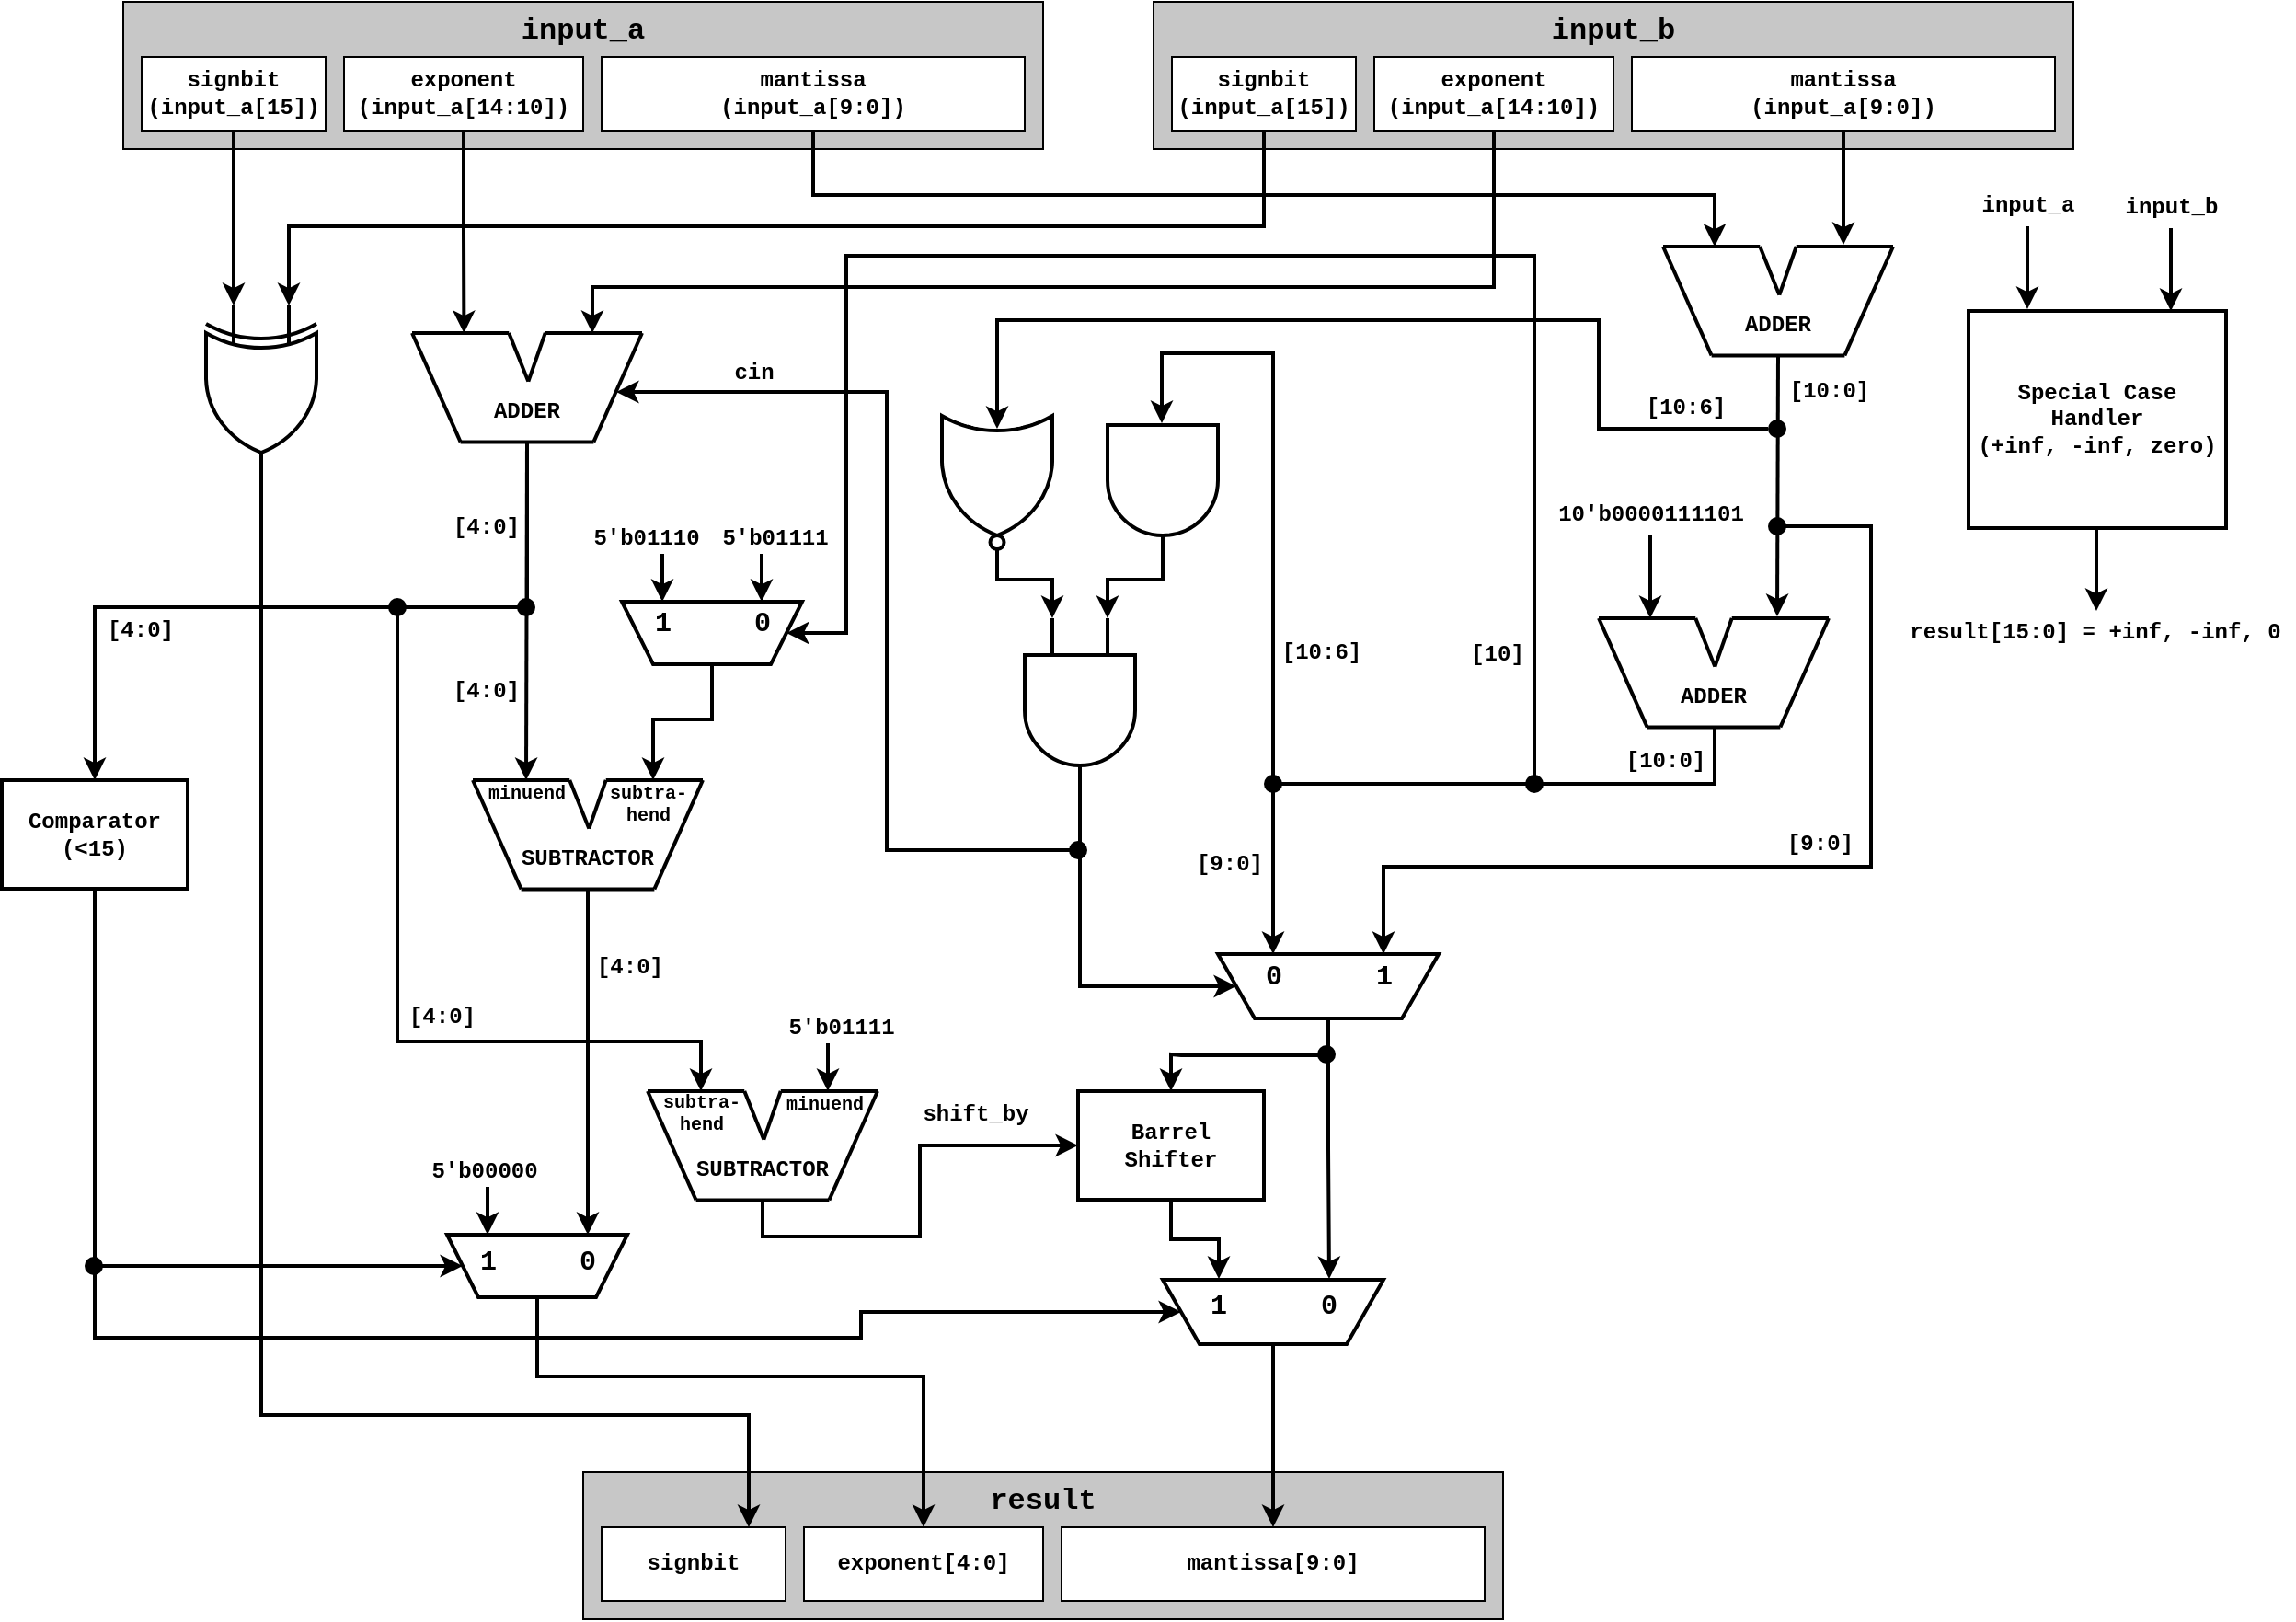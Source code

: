 <mxfile version="24.7.5">
  <diagram name="Page-1" id="scn9kc6thOQvY-LmpDcd">
    <mxGraphModel dx="2390" dy="1405" grid="1" gridSize="1" guides="1" tooltips="1" connect="1" arrows="1" fold="1" page="1" pageScale="1" pageWidth="1654" pageHeight="1169" math="0" shadow="0">
      <root>
        <mxCell id="0" />
        <mxCell id="1" parent="0" />
        <mxCell id="n_LDGO919S2G2yH6bDgS-88" value="" style="rounded=0;whiteSpace=wrap;html=1;fillColor=#C7C7C7;fontFamily=Courier New;fontStyle=1" parent="1" vertex="1">
          <mxGeometry x="284" y="140" width="500" height="80" as="geometry" />
        </mxCell>
        <mxCell id="n_LDGO919S2G2yH6bDgS-89" value="signbit&lt;div&gt;(input_a[15])&lt;/div&gt;" style="rounded=0;whiteSpace=wrap;html=1;fontFamily=Courier New;fontStyle=1" parent="1" vertex="1">
          <mxGeometry x="294" y="170" width="100" height="40" as="geometry" />
        </mxCell>
        <mxCell id="n_LDGO919S2G2yH6bDgS-145" style="edgeStyle=orthogonalEdgeStyle;rounded=0;orthogonalLoop=1;jettySize=auto;html=1;exitX=0.5;exitY=1;exitDx=0;exitDy=0;strokeWidth=2;" parent="1" source="n_LDGO919S2G2yH6bDgS-90" edge="1">
          <mxGeometry relative="1" as="geometry">
            <mxPoint x="469.211" y="320" as="targetPoint" />
          </mxGeometry>
        </mxCell>
        <mxCell id="n_LDGO919S2G2yH6bDgS-90" value="&lt;div&gt;exponent&lt;/div&gt;&lt;div&gt;(input_a[14:10])&lt;/div&gt;" style="rounded=0;whiteSpace=wrap;html=1;fontFamily=Courier New;fontStyle=1" parent="1" vertex="1">
          <mxGeometry x="404" y="170" width="130" height="40" as="geometry" />
        </mxCell>
        <mxCell id="n_LDGO919S2G2yH6bDgS-118" style="edgeStyle=orthogonalEdgeStyle;rounded=0;orthogonalLoop=1;jettySize=auto;html=1;exitX=0.5;exitY=1;exitDx=0;exitDy=0;strokeWidth=2;" parent="1" source="n_LDGO919S2G2yH6bDgS-91" edge="1">
          <mxGeometry relative="1" as="geometry">
            <mxPoint x="1149" y="273" as="targetPoint" />
            <Array as="points">
              <mxPoint x="659" y="245" />
              <mxPoint x="1149" y="245" />
            </Array>
          </mxGeometry>
        </mxCell>
        <mxCell id="n_LDGO919S2G2yH6bDgS-91" value="&lt;div&gt;mantissa&lt;/div&gt;&lt;div&gt;(input_a[9:0])&lt;/div&gt;" style="rounded=0;whiteSpace=wrap;html=1;fontFamily=Courier New;fontStyle=1" parent="1" vertex="1">
          <mxGeometry x="544" y="170" width="230" height="40" as="geometry" />
        </mxCell>
        <mxCell id="n_LDGO919S2G2yH6bDgS-92" value="" style="rounded=0;whiteSpace=wrap;html=1;fillColor=#C7C7C7;fontFamily=Courier New;fontStyle=1" parent="1" vertex="1">
          <mxGeometry x="844" y="140" width="500" height="80" as="geometry" />
        </mxCell>
        <mxCell id="n_LDGO919S2G2yH6bDgS-93" value="signbit&lt;div&gt;(input_a[15])&lt;/div&gt;" style="rounded=0;whiteSpace=wrap;html=1;fontFamily=Courier New;fontStyle=1" parent="1" vertex="1">
          <mxGeometry x="854" y="170" width="100" height="40" as="geometry" />
        </mxCell>
        <mxCell id="n_LDGO919S2G2yH6bDgS-146" style="edgeStyle=orthogonalEdgeStyle;rounded=0;orthogonalLoop=1;jettySize=auto;html=1;exitX=0.5;exitY=1;exitDx=0;exitDy=0;strokeWidth=2;" parent="1" source="n_LDGO919S2G2yH6bDgS-94" edge="1">
          <mxGeometry relative="1" as="geometry">
            <mxPoint x="539" y="320" as="targetPoint" />
            <Array as="points">
              <mxPoint x="1029" y="295" />
              <mxPoint x="539" y="295" />
            </Array>
          </mxGeometry>
        </mxCell>
        <mxCell id="n_LDGO919S2G2yH6bDgS-94" value="&lt;div&gt;exponent&lt;/div&gt;&lt;div&gt;(input_a[14:10])&lt;/div&gt;" style="rounded=0;whiteSpace=wrap;html=1;fontFamily=Courier New;fontStyle=1" parent="1" vertex="1">
          <mxGeometry x="964" y="170" width="130" height="40" as="geometry" />
        </mxCell>
        <mxCell id="n_LDGO919S2G2yH6bDgS-117" style="edgeStyle=orthogonalEdgeStyle;rounded=0;orthogonalLoop=1;jettySize=auto;html=1;exitX=0.5;exitY=1;exitDx=0;exitDy=0;strokeWidth=2;" parent="1" source="n_LDGO919S2G2yH6bDgS-95" edge="1">
          <mxGeometry relative="1" as="geometry">
            <mxPoint x="1219" y="272" as="targetPoint" />
            <Array as="points">
              <mxPoint x="1219" y="241" />
              <mxPoint x="1219" y="241" />
            </Array>
          </mxGeometry>
        </mxCell>
        <mxCell id="n_LDGO919S2G2yH6bDgS-95" value="&lt;div&gt;mantissa&lt;/div&gt;&lt;div&gt;(input_a[9:0])&lt;/div&gt;" style="rounded=0;whiteSpace=wrap;html=1;fontFamily=Courier New;fontStyle=1" parent="1" vertex="1">
          <mxGeometry x="1104" y="170" width="230" height="40" as="geometry" />
        </mxCell>
        <mxCell id="n_LDGO919S2G2yH6bDgS-96" value="&lt;font style=&quot;font-size: 16px;&quot;&gt;&lt;b style=&quot;font-size: 16px;&quot;&gt;input_a&lt;/b&gt;&lt;/font&gt;" style="text;whiteSpace=wrap;html=1;align=center;fontFamily=Courier New;fontSize=16;" parent="1" vertex="1">
          <mxGeometry x="469" y="140" width="130" height="30" as="geometry" />
        </mxCell>
        <mxCell id="n_LDGO919S2G2yH6bDgS-97" value="&lt;font style=&quot;font-size: 16px;&quot;&gt;&lt;b style=&quot;font-size: 16px;&quot;&gt;input_b&lt;/b&gt;&lt;/font&gt;" style="text;whiteSpace=wrap;html=1;align=center;fontFamily=Courier New;fontSize=16;" parent="1" vertex="1">
          <mxGeometry x="1029" y="140" width="130" height="30" as="geometry" />
        </mxCell>
        <mxCell id="n_LDGO919S2G2yH6bDgS-99" style="edgeStyle=orthogonalEdgeStyle;rounded=0;orthogonalLoop=1;jettySize=auto;html=1;exitX=0.5;exitY=1;exitDx=0;exitDy=0;entryX=0;entryY=0.75;entryDx=0;entryDy=0;entryPerimeter=0;strokeWidth=2;" parent="1" source="n_LDGO919S2G2yH6bDgS-89" target="n_LDGO919S2G2yH6bDgS-193" edge="1">
          <mxGeometry relative="1" as="geometry">
            <mxPoint x="344" y="305" as="targetPoint" />
          </mxGeometry>
        </mxCell>
        <mxCell id="n_LDGO919S2G2yH6bDgS-100" style="edgeStyle=orthogonalEdgeStyle;rounded=0;orthogonalLoop=1;jettySize=auto;html=1;exitX=0.5;exitY=1;exitDx=0;exitDy=0;entryX=0;entryY=0.25;entryDx=0;entryDy=0;entryPerimeter=0;strokeWidth=2;" parent="1" source="n_LDGO919S2G2yH6bDgS-93" target="n_LDGO919S2G2yH6bDgS-193" edge="1">
          <mxGeometry relative="1" as="geometry">
            <mxPoint x="374" y="305" as="targetPoint" />
            <Array as="points">
              <mxPoint x="904" y="262" />
              <mxPoint x="374" y="262" />
            </Array>
          </mxGeometry>
        </mxCell>
        <mxCell id="n_LDGO919S2G2yH6bDgS-108" value="" style="group" parent="1" vertex="1" connectable="0">
          <mxGeometry x="1086" y="475" width="125" height="59.21" as="geometry" />
        </mxCell>
        <mxCell id="n_LDGO919S2G2yH6bDgS-101" value="" style="endArrow=none;html=1;rounded=0;strokeWidth=2;" parent="n_LDGO919S2G2yH6bDgS-108" edge="1">
          <mxGeometry width="50" height="50" relative="1" as="geometry">
            <mxPoint x="26.316" y="59.21" as="sourcePoint" />
            <mxPoint x="98.684" y="59.21" as="targetPoint" />
          </mxGeometry>
        </mxCell>
        <mxCell id="n_LDGO919S2G2yH6bDgS-102" value="" style="endArrow=none;html=1;rounded=0;strokeWidth=2;" parent="n_LDGO919S2G2yH6bDgS-108" edge="1">
          <mxGeometry width="50" height="50" relative="1" as="geometry">
            <mxPoint as="sourcePoint" />
            <mxPoint x="26.316" y="59.21" as="targetPoint" />
          </mxGeometry>
        </mxCell>
        <mxCell id="n_LDGO919S2G2yH6bDgS-103" value="" style="endArrow=none;html=1;rounded=0;strokeWidth=2;" parent="n_LDGO919S2G2yH6bDgS-108" edge="1">
          <mxGeometry width="50" height="50" relative="1" as="geometry">
            <mxPoint x="125.0" as="sourcePoint" />
            <mxPoint x="98.684" y="59.21" as="targetPoint" />
          </mxGeometry>
        </mxCell>
        <mxCell id="n_LDGO919S2G2yH6bDgS-104" value="" style="endArrow=none;html=1;rounded=0;strokeWidth=2;" parent="n_LDGO919S2G2yH6bDgS-108" edge="1">
          <mxGeometry width="50" height="50" relative="1" as="geometry">
            <mxPoint x="72.368" as="sourcePoint" />
            <mxPoint x="63.158" y="26.316" as="targetPoint" />
          </mxGeometry>
        </mxCell>
        <mxCell id="n_LDGO919S2G2yH6bDgS-105" value="" style="endArrow=none;html=1;rounded=0;strokeWidth=2;" parent="n_LDGO919S2G2yH6bDgS-108" edge="1">
          <mxGeometry width="50" height="50" relative="1" as="geometry">
            <mxPoint x="52.632" as="sourcePoint" />
            <mxPoint x="63.158" y="26.316" as="targetPoint" />
          </mxGeometry>
        </mxCell>
        <mxCell id="n_LDGO919S2G2yH6bDgS-106" value="" style="endArrow=none;html=1;rounded=0;strokeWidth=2;" parent="n_LDGO919S2G2yH6bDgS-108" edge="1">
          <mxGeometry width="50" height="50" relative="1" as="geometry">
            <mxPoint as="sourcePoint" />
            <mxPoint x="52.632" as="targetPoint" />
          </mxGeometry>
        </mxCell>
        <mxCell id="n_LDGO919S2G2yH6bDgS-107" value="" style="endArrow=none;html=1;rounded=0;strokeWidth=2;" parent="n_LDGO919S2G2yH6bDgS-108" edge="1">
          <mxGeometry width="50" height="50" relative="1" as="geometry">
            <mxPoint x="72.368" as="sourcePoint" />
            <mxPoint x="125.0" as="targetPoint" />
          </mxGeometry>
        </mxCell>
        <mxCell id="n_LDGO919S2G2yH6bDgS-183" value="&lt;b style=&quot;font-size: 12px;&quot;&gt;ADDER&lt;/b&gt;" style="text;whiteSpace=wrap;html=1;align=center;fontFamily=Courier New;fontSize=12;" parent="n_LDGO919S2G2yH6bDgS-108" vertex="1">
          <mxGeometry x="20" y="29.21" width="85" height="30" as="geometry" />
        </mxCell>
        <mxCell id="n_LDGO919S2G2yH6bDgS-119" value="" style="group" parent="1" vertex="1" connectable="0">
          <mxGeometry x="1121" y="273" width="125" height="59.21" as="geometry" />
        </mxCell>
        <mxCell id="n_LDGO919S2G2yH6bDgS-120" value="" style="endArrow=none;html=1;rounded=0;strokeWidth=2;" parent="n_LDGO919S2G2yH6bDgS-119" edge="1">
          <mxGeometry width="50" height="50" relative="1" as="geometry">
            <mxPoint x="26.316" y="59.21" as="sourcePoint" />
            <mxPoint x="98.684" y="59.21" as="targetPoint" />
          </mxGeometry>
        </mxCell>
        <mxCell id="n_LDGO919S2G2yH6bDgS-121" value="" style="endArrow=none;html=1;rounded=0;strokeWidth=2;" parent="n_LDGO919S2G2yH6bDgS-119" edge="1">
          <mxGeometry width="50" height="50" relative="1" as="geometry">
            <mxPoint as="sourcePoint" />
            <mxPoint x="26.316" y="59.21" as="targetPoint" />
          </mxGeometry>
        </mxCell>
        <mxCell id="n_LDGO919S2G2yH6bDgS-122" value="" style="endArrow=none;html=1;rounded=0;strokeWidth=2;" parent="n_LDGO919S2G2yH6bDgS-119" edge="1">
          <mxGeometry width="50" height="50" relative="1" as="geometry">
            <mxPoint x="125.0" as="sourcePoint" />
            <mxPoint x="98.684" y="59.21" as="targetPoint" />
          </mxGeometry>
        </mxCell>
        <mxCell id="n_LDGO919S2G2yH6bDgS-123" value="" style="endArrow=none;html=1;rounded=0;strokeWidth=2;" parent="n_LDGO919S2G2yH6bDgS-119" edge="1">
          <mxGeometry width="50" height="50" relative="1" as="geometry">
            <mxPoint x="72.368" as="sourcePoint" />
            <mxPoint x="63.158" y="26.316" as="targetPoint" />
          </mxGeometry>
        </mxCell>
        <mxCell id="n_LDGO919S2G2yH6bDgS-124" value="" style="endArrow=none;html=1;rounded=0;strokeWidth=2;" parent="n_LDGO919S2G2yH6bDgS-119" edge="1">
          <mxGeometry width="50" height="50" relative="1" as="geometry">
            <mxPoint x="52.632" as="sourcePoint" />
            <mxPoint x="63.158" y="26.316" as="targetPoint" />
          </mxGeometry>
        </mxCell>
        <mxCell id="n_LDGO919S2G2yH6bDgS-125" value="" style="endArrow=none;html=1;rounded=0;strokeWidth=2;" parent="n_LDGO919S2G2yH6bDgS-119" edge="1">
          <mxGeometry width="50" height="50" relative="1" as="geometry">
            <mxPoint as="sourcePoint" />
            <mxPoint x="52.632" as="targetPoint" />
          </mxGeometry>
        </mxCell>
        <mxCell id="n_LDGO919S2G2yH6bDgS-126" value="" style="endArrow=none;html=1;rounded=0;strokeWidth=2;" parent="n_LDGO919S2G2yH6bDgS-119" edge="1">
          <mxGeometry width="50" height="50" relative="1" as="geometry">
            <mxPoint x="72.368" as="sourcePoint" />
            <mxPoint x="125.0" as="targetPoint" />
          </mxGeometry>
        </mxCell>
        <mxCell id="n_LDGO919S2G2yH6bDgS-182" value="&lt;b style=&quot;font-size: 12px;&quot;&gt;ADDER&lt;/b&gt;" style="text;whiteSpace=wrap;html=1;align=center;fontFamily=Courier New;fontSize=12;" parent="n_LDGO919S2G2yH6bDgS-119" vertex="1">
          <mxGeometry x="20" y="29.21" width="85" height="30" as="geometry" />
        </mxCell>
        <mxCell id="n_LDGO919S2G2yH6bDgS-135" value="" style="endArrow=classic;html=1;rounded=0;strokeWidth=2;exitX=0.5;exitY=1;exitDx=0;exitDy=0;" parent="1" source="n_LDGO919S2G2yH6bDgS-182" edge="1">
          <mxGeometry width="50" height="50" relative="1" as="geometry">
            <mxPoint x="1184" y="338" as="sourcePoint" />
            <mxPoint x="1183" y="474" as="targetPoint" />
          </mxGeometry>
        </mxCell>
        <mxCell id="n_LDGO919S2G2yH6bDgS-136" value="" style="endArrow=classic;html=1;rounded=0;strokeWidth=2;" parent="1" edge="1">
          <mxGeometry width="50" height="50" relative="1" as="geometry">
            <mxPoint x="1114" y="430" as="sourcePoint" />
            <mxPoint x="1114" y="475" as="targetPoint" />
          </mxGeometry>
        </mxCell>
        <mxCell id="n_LDGO919S2G2yH6bDgS-137" value="" style="group" parent="1" vertex="1" connectable="0">
          <mxGeometry x="441" y="320" width="125" height="59.21" as="geometry" />
        </mxCell>
        <mxCell id="n_LDGO919S2G2yH6bDgS-138" value="" style="endArrow=none;html=1;rounded=0;strokeWidth=2;" parent="n_LDGO919S2G2yH6bDgS-137" edge="1">
          <mxGeometry width="50" height="50" relative="1" as="geometry">
            <mxPoint x="26.316" y="59.21" as="sourcePoint" />
            <mxPoint x="98.684" y="59.21" as="targetPoint" />
          </mxGeometry>
        </mxCell>
        <mxCell id="n_LDGO919S2G2yH6bDgS-139" value="" style="endArrow=none;html=1;rounded=0;strokeWidth=2;" parent="n_LDGO919S2G2yH6bDgS-137" edge="1">
          <mxGeometry width="50" height="50" relative="1" as="geometry">
            <mxPoint as="sourcePoint" />
            <mxPoint x="26.316" y="59.21" as="targetPoint" />
          </mxGeometry>
        </mxCell>
        <mxCell id="n_LDGO919S2G2yH6bDgS-140" value="" style="endArrow=none;html=1;rounded=0;strokeWidth=2;" parent="n_LDGO919S2G2yH6bDgS-137" edge="1">
          <mxGeometry width="50" height="50" relative="1" as="geometry">
            <mxPoint x="125.0" as="sourcePoint" />
            <mxPoint x="98.684" y="59.21" as="targetPoint" />
          </mxGeometry>
        </mxCell>
        <mxCell id="n_LDGO919S2G2yH6bDgS-141" value="" style="endArrow=none;html=1;rounded=0;strokeWidth=2;" parent="n_LDGO919S2G2yH6bDgS-137" edge="1">
          <mxGeometry width="50" height="50" relative="1" as="geometry">
            <mxPoint x="72.368" as="sourcePoint" />
            <mxPoint x="63.158" y="26.316" as="targetPoint" />
          </mxGeometry>
        </mxCell>
        <mxCell id="n_LDGO919S2G2yH6bDgS-142" value="" style="endArrow=none;html=1;rounded=0;strokeWidth=2;" parent="n_LDGO919S2G2yH6bDgS-137" edge="1">
          <mxGeometry width="50" height="50" relative="1" as="geometry">
            <mxPoint x="52.632" as="sourcePoint" />
            <mxPoint x="63.158" y="26.316" as="targetPoint" />
          </mxGeometry>
        </mxCell>
        <mxCell id="n_LDGO919S2G2yH6bDgS-143" value="" style="endArrow=none;html=1;rounded=0;strokeWidth=2;" parent="n_LDGO919S2G2yH6bDgS-137" edge="1">
          <mxGeometry width="50" height="50" relative="1" as="geometry">
            <mxPoint as="sourcePoint" />
            <mxPoint x="52.632" as="targetPoint" />
          </mxGeometry>
        </mxCell>
        <mxCell id="n_LDGO919S2G2yH6bDgS-144" value="" style="endArrow=none;html=1;rounded=0;strokeWidth=2;" parent="n_LDGO919S2G2yH6bDgS-137" edge="1">
          <mxGeometry width="50" height="50" relative="1" as="geometry">
            <mxPoint x="72.368" as="sourcePoint" />
            <mxPoint x="125.0" as="targetPoint" />
          </mxGeometry>
        </mxCell>
        <mxCell id="Pa_2y0J8poOT7BII-CSh-34" style="edgeStyle=orthogonalEdgeStyle;rounded=0;orthogonalLoop=1;jettySize=auto;html=1;exitX=0.5;exitY=1;exitDx=0;exitDy=0;strokeWidth=2;" edge="1" parent="n_LDGO919S2G2yH6bDgS-137" source="n_LDGO919S2G2yH6bDgS-184">
          <mxGeometry relative="1" as="geometry">
            <mxPoint x="157" y="412" as="targetPoint" />
            <Array as="points">
              <mxPoint x="62" y="149" />
              <mxPoint x="-8" y="149" />
              <mxPoint x="-8" y="385" />
              <mxPoint x="157" y="385" />
            </Array>
          </mxGeometry>
        </mxCell>
        <mxCell id="n_LDGO919S2G2yH6bDgS-184" value="&lt;b style=&quot;font-size: 12px;&quot;&gt;ADDER&lt;/b&gt;" style="text;whiteSpace=wrap;html=1;align=center;fontFamily=Courier New;fontSize=12;" parent="n_LDGO919S2G2yH6bDgS-137" vertex="1">
          <mxGeometry x="20" y="29.21" width="85" height="30" as="geometry" />
        </mxCell>
        <mxCell id="n_LDGO919S2G2yH6bDgS-147" value="" style="group" parent="1" vertex="1" connectable="0">
          <mxGeometry x="474" y="563" width="125" height="59.21" as="geometry" />
        </mxCell>
        <mxCell id="n_LDGO919S2G2yH6bDgS-148" value="" style="endArrow=none;html=1;rounded=0;strokeWidth=2;" parent="n_LDGO919S2G2yH6bDgS-147" edge="1">
          <mxGeometry width="50" height="50" relative="1" as="geometry">
            <mxPoint x="26.316" y="59.21" as="sourcePoint" />
            <mxPoint x="98.684" y="59.21" as="targetPoint" />
          </mxGeometry>
        </mxCell>
        <mxCell id="n_LDGO919S2G2yH6bDgS-149" value="" style="endArrow=none;html=1;rounded=0;strokeWidth=2;" parent="n_LDGO919S2G2yH6bDgS-147" edge="1">
          <mxGeometry width="50" height="50" relative="1" as="geometry">
            <mxPoint as="sourcePoint" />
            <mxPoint x="26.316" y="59.21" as="targetPoint" />
          </mxGeometry>
        </mxCell>
        <mxCell id="n_LDGO919S2G2yH6bDgS-150" value="" style="endArrow=none;html=1;rounded=0;strokeWidth=2;" parent="n_LDGO919S2G2yH6bDgS-147" edge="1">
          <mxGeometry width="50" height="50" relative="1" as="geometry">
            <mxPoint x="125.0" as="sourcePoint" />
            <mxPoint x="98.684" y="59.21" as="targetPoint" />
          </mxGeometry>
        </mxCell>
        <mxCell id="n_LDGO919S2G2yH6bDgS-151" value="" style="endArrow=none;html=1;rounded=0;strokeWidth=2;" parent="n_LDGO919S2G2yH6bDgS-147" edge="1">
          <mxGeometry width="50" height="50" relative="1" as="geometry">
            <mxPoint x="72.368" as="sourcePoint" />
            <mxPoint x="63.158" y="26.316" as="targetPoint" />
          </mxGeometry>
        </mxCell>
        <mxCell id="n_LDGO919S2G2yH6bDgS-152" value="" style="endArrow=none;html=1;rounded=0;strokeWidth=2;" parent="n_LDGO919S2G2yH6bDgS-147" edge="1">
          <mxGeometry width="50" height="50" relative="1" as="geometry">
            <mxPoint x="52.632" as="sourcePoint" />
            <mxPoint x="63.158" y="26.316" as="targetPoint" />
          </mxGeometry>
        </mxCell>
        <mxCell id="n_LDGO919S2G2yH6bDgS-153" value="" style="endArrow=none;html=1;rounded=0;strokeWidth=2;" parent="n_LDGO919S2G2yH6bDgS-147" edge="1">
          <mxGeometry width="50" height="50" relative="1" as="geometry">
            <mxPoint as="sourcePoint" />
            <mxPoint x="52.632" as="targetPoint" />
          </mxGeometry>
        </mxCell>
        <mxCell id="n_LDGO919S2G2yH6bDgS-154" value="" style="endArrow=none;html=1;rounded=0;strokeWidth=2;" parent="n_LDGO919S2G2yH6bDgS-147" edge="1">
          <mxGeometry width="50" height="50" relative="1" as="geometry">
            <mxPoint x="72.368" as="sourcePoint" />
            <mxPoint x="125.0" as="targetPoint" />
          </mxGeometry>
        </mxCell>
        <mxCell id="n_LDGO919S2G2yH6bDgS-185" value="&lt;b style=&quot;font-size: 12px;&quot;&gt;SUBTRACTOR&lt;/b&gt;" style="text;whiteSpace=wrap;html=1;align=center;fontFamily=Courier New;fontSize=12;" parent="n_LDGO919S2G2yH6bDgS-147" vertex="1">
          <mxGeometry x="20" y="29.21" width="85" height="30" as="geometry" />
        </mxCell>
        <mxCell id="Pa_2y0J8poOT7BII-CSh-38" value="&lt;b style=&quot;font-size: 10px;&quot;&gt;minuend&lt;/b&gt;" style="text;whiteSpace=wrap;html=1;align=center;fontFamily=Courier New;fontSize=10;" vertex="1" parent="n_LDGO919S2G2yH6bDgS-147">
          <mxGeometry x="3" y="-5" width="53" height="21" as="geometry" />
        </mxCell>
        <mxCell id="Pa_2y0J8poOT7BII-CSh-39" value="&lt;b style=&quot;font-size: 10px;&quot;&gt;subtra-hend&lt;/b&gt;" style="text;whiteSpace=wrap;html=1;align=center;fontFamily=Courier New;fontSize=10;" vertex="1" parent="n_LDGO919S2G2yH6bDgS-147">
          <mxGeometry x="69" y="-5" width="53" height="21" as="geometry" />
        </mxCell>
        <mxCell id="n_LDGO919S2G2yH6bDgS-156" value="" style="rounded=0;whiteSpace=wrap;html=1;fillColor=#C7C7C7;fontFamily=Courier New;fontStyle=1" parent="1" vertex="1">
          <mxGeometry x="534" y="939" width="500" height="80" as="geometry" />
        </mxCell>
        <mxCell id="n_LDGO919S2G2yH6bDgS-157" value="signbit" style="rounded=0;whiteSpace=wrap;html=1;fontFamily=Courier New;fontStyle=1" parent="1" vertex="1">
          <mxGeometry x="544" y="969" width="100" height="40" as="geometry" />
        </mxCell>
        <mxCell id="n_LDGO919S2G2yH6bDgS-158" value="&lt;div&gt;exponent[4:0]&lt;/div&gt;" style="rounded=0;whiteSpace=wrap;html=1;fontFamily=Courier New;fontStyle=1" parent="1" vertex="1">
          <mxGeometry x="654" y="969" width="130" height="40" as="geometry" />
        </mxCell>
        <mxCell id="n_LDGO919S2G2yH6bDgS-159" value="&lt;div&gt;mantissa[9:0]&lt;/div&gt;" style="rounded=0;whiteSpace=wrap;html=1;fontFamily=Courier New;fontStyle=1" parent="1" vertex="1">
          <mxGeometry x="794" y="969" width="230" height="40" as="geometry" />
        </mxCell>
        <mxCell id="n_LDGO919S2G2yH6bDgS-160" value="&lt;b&gt;result&lt;/b&gt;" style="text;whiteSpace=wrap;html=1;align=center;fontFamily=Courier New;fontSize=16;" parent="1" vertex="1">
          <mxGeometry x="719" y="939" width="130" height="30" as="geometry" />
        </mxCell>
        <mxCell id="n_LDGO919S2G2yH6bDgS-162" style="edgeStyle=orthogonalEdgeStyle;rounded=0;orthogonalLoop=1;jettySize=auto;html=1;exitX=0.5;exitY=0;exitDx=0;exitDy=0;strokeWidth=2;" parent="1" source="n_LDGO919S2G2yH6bDgS-161" target="Pa_2y0J8poOT7BII-CSh-15" edge="1">
          <mxGeometry relative="1" as="geometry" />
        </mxCell>
        <mxCell id="n_LDGO919S2G2yH6bDgS-165" style="edgeStyle=orthogonalEdgeStyle;rounded=0;orthogonalLoop=1;jettySize=auto;html=1;exitX=0.75;exitY=1;exitDx=0;exitDy=0;startArrow=classic;startFill=1;endArrow=none;endFill=0;strokeWidth=2;" parent="1" source="n_LDGO919S2G2yH6bDgS-161" edge="1">
          <mxGeometry relative="1" as="geometry">
            <mxPoint x="1149" y="535" as="targetPoint" />
            <Array as="points">
              <mxPoint x="909" y="565" />
              <mxPoint x="1149" y="565" />
            </Array>
          </mxGeometry>
        </mxCell>
        <mxCell id="n_LDGO919S2G2yH6bDgS-166" style="edgeStyle=orthogonalEdgeStyle;rounded=0;orthogonalLoop=1;jettySize=auto;html=1;exitX=0.25;exitY=1;exitDx=0;exitDy=0;strokeWidth=2;startArrow=classic;startFill=1;endArrow=none;endFill=0;" parent="1" source="n_LDGO919S2G2yH6bDgS-161" edge="1">
          <mxGeometry relative="1" as="geometry">
            <mxPoint x="1184" y="425" as="targetPoint" />
            <Array as="points">
              <mxPoint x="969" y="610" />
              <mxPoint x="1234" y="610" />
              <mxPoint x="1234" y="425" />
            </Array>
          </mxGeometry>
        </mxCell>
        <mxCell id="Pa_2y0J8poOT7BII-CSh-48" style="edgeStyle=orthogonalEdgeStyle;rounded=0;orthogonalLoop=1;jettySize=auto;html=1;exitX=0.5;exitY=0;exitDx=0;exitDy=0;strokeWidth=2;" edge="1" parent="1" source="n_LDGO919S2G2yH6bDgS-161" target="Pa_2y0J8poOT7BII-CSh-45">
          <mxGeometry relative="1" as="geometry" />
        </mxCell>
        <mxCell id="n_LDGO919S2G2yH6bDgS-161" value="" style="shape=trapezoid;perimeter=trapezoidPerimeter;whiteSpace=wrap;html=1;fixedSize=1;direction=south;rotation=90;strokeWidth=2;" parent="1" vertex="1">
          <mxGeometry x="921.5" y="615" width="35" height="120" as="geometry" />
        </mxCell>
        <mxCell id="n_LDGO919S2G2yH6bDgS-167" value="C" style="ellipse;whiteSpace=wrap;html=1;aspect=fixed;fillColor=#000000;strokeColor=none;" parent="1" vertex="1">
          <mxGeometry x="904" y="560" width="10" height="10" as="geometry" />
        </mxCell>
        <mxCell id="n_LDGO919S2G2yH6bDgS-168" value="" style="ellipse;whiteSpace=wrap;html=1;aspect=fixed;fillColor=#000000;strokeColor=none;" parent="1" vertex="1">
          <mxGeometry x="1178" y="420" width="10" height="10" as="geometry" />
        </mxCell>
        <mxCell id="n_LDGO919S2G2yH6bDgS-83" value="" style="verticalLabelPosition=bottom;shadow=0;dashed=0;align=center;html=1;verticalAlign=top;shape=mxgraph.electrical.logic_gates.logic_gate;operation=and;strokeWidth=2;direction=south;" parent="1" vertex="1">
          <mxGeometry x="819" y="350" width="60" height="100" as="geometry" />
        </mxCell>
        <mxCell id="n_LDGO919S2G2yH6bDgS-178" value="" style="endArrow=classic;html=1;rounded=0;strokeWidth=2;exitX=0.5;exitY=1;exitDx=0;exitDy=0;" parent="1" edge="1" source="n_LDGO919S2G2yH6bDgS-184">
          <mxGeometry width="50" height="50" relative="1" as="geometry">
            <mxPoint x="503.29" y="379.21" as="sourcePoint" />
            <mxPoint x="503" y="563" as="targetPoint" />
          </mxGeometry>
        </mxCell>
        <mxCell id="n_LDGO919S2G2yH6bDgS-188" value="" style="edgeStyle=orthogonalEdgeStyle;rounded=0;orthogonalLoop=1;jettySize=auto;html=1;entryX=0;entryY=0.75;entryDx=0;entryDy=0;entryPerimeter=0;strokeWidth=2;" parent="1" source="n_LDGO919S2G2yH6bDgS-180" target="n_LDGO919S2G2yH6bDgS-187" edge="1">
          <mxGeometry relative="1" as="geometry">
            <Array as="points">
              <mxPoint x="759" y="454" />
              <mxPoint x="789" y="454" />
            </Array>
          </mxGeometry>
        </mxCell>
        <mxCell id="n_LDGO919S2G2yH6bDgS-180" value="" style="verticalLabelPosition=bottom;shadow=0;dashed=0;align=center;html=1;verticalAlign=top;shape=mxgraph.electrical.logic_gates.logic_gate;operation=or;negating=1;negSize=0.15;points=[[0,0.25,0,0,0],[0,0.5,0,0,0],[0,0.75,0,0,0],[1,0.5,0,0,0]];strokeWidth=2;rotation=90;" parent="1" vertex="1">
          <mxGeometry x="709" y="370" width="100" height="60" as="geometry" />
        </mxCell>
        <mxCell id="n_LDGO919S2G2yH6bDgS-181" value="&lt;b style=&quot;font-size: 12px;&quot;&gt;10&#39;b0000111101&lt;/b&gt;" style="text;whiteSpace=wrap;html=1;align=center;fontFamily=Courier New;fontSize=12;" parent="1" vertex="1">
          <mxGeometry x="1072" y="405" width="85" height="30" as="geometry" />
        </mxCell>
        <mxCell id="n_LDGO919S2G2yH6bDgS-196" style="edgeStyle=orthogonalEdgeStyle;rounded=0;orthogonalLoop=1;jettySize=auto;html=1;exitX=1;exitY=0.5;exitDx=0;exitDy=0;exitPerimeter=0;strokeWidth=2;" parent="1" source="n_LDGO919S2G2yH6bDgS-187" edge="1">
          <mxGeometry relative="1" as="geometry">
            <mxPoint x="552" y="352" as="targetPoint" />
            <Array as="points">
              <mxPoint x="804" y="601" />
              <mxPoint x="699" y="601" />
              <mxPoint x="699" y="352" />
            </Array>
          </mxGeometry>
        </mxCell>
        <mxCell id="n_LDGO919S2G2yH6bDgS-197" style="edgeStyle=orthogonalEdgeStyle;rounded=0;orthogonalLoop=1;jettySize=auto;html=1;exitX=1;exitY=0.5;exitDx=0;exitDy=0;exitPerimeter=0;entryX=1;entryY=0.5;entryDx=0;entryDy=0;strokeWidth=2;" parent="1" source="n_LDGO919S2G2yH6bDgS-187" target="n_LDGO919S2G2yH6bDgS-161" edge="1">
          <mxGeometry relative="1" as="geometry">
            <Array as="points">
              <mxPoint x="804" y="675" />
            </Array>
          </mxGeometry>
        </mxCell>
        <mxCell id="n_LDGO919S2G2yH6bDgS-187" value="" style="verticalLabelPosition=bottom;shadow=0;dashed=0;align=center;html=1;verticalAlign=top;shape=mxgraph.electrical.logic_gates.logic_gate;operation=and;strokeWidth=2;direction=south;" parent="1" vertex="1">
          <mxGeometry x="774" y="475" width="60" height="100" as="geometry" />
        </mxCell>
        <mxCell id="n_LDGO919S2G2yH6bDgS-189" style="edgeStyle=orthogonalEdgeStyle;rounded=0;orthogonalLoop=1;jettySize=auto;html=1;exitX=1;exitY=0.5;exitDx=0;exitDy=0;exitPerimeter=0;entryX=0;entryY=0.25;entryDx=0;entryDy=0;entryPerimeter=0;strokeWidth=2;" parent="1" source="n_LDGO919S2G2yH6bDgS-83" target="n_LDGO919S2G2yH6bDgS-187" edge="1">
          <mxGeometry relative="1" as="geometry">
            <Array as="points">
              <mxPoint x="849" y="454" />
              <mxPoint x="819" y="454" />
            </Array>
          </mxGeometry>
        </mxCell>
        <mxCell id="n_LDGO919S2G2yH6bDgS-190" value="" style="rounded=0;whiteSpace=wrap;html=1;fillColor=default;gradientColor=none;strokeColor=none;" parent="1" vertex="1">
          <mxGeometry x="818" y="344" width="61" height="25" as="geometry" />
        </mxCell>
        <mxCell id="n_LDGO919S2G2yH6bDgS-192" value="" style="ellipse;whiteSpace=wrap;html=1;strokeColor=none;" parent="1" vertex="1">
          <mxGeometry x="718" y="315" width="82" height="57" as="geometry" />
        </mxCell>
        <mxCell id="n_LDGO919S2G2yH6bDgS-193" value="" style="verticalLabelPosition=bottom;shadow=0;dashed=0;align=center;html=1;verticalAlign=top;shape=mxgraph.electrical.logic_gates.logic_gate;operation=xor;direction=south;strokeWidth=2;" parent="1" vertex="1">
          <mxGeometry x="329" y="305" width="60" height="100" as="geometry" />
        </mxCell>
        <mxCell id="n_LDGO919S2G2yH6bDgS-194" style="edgeStyle=orthogonalEdgeStyle;rounded=0;orthogonalLoop=1;jettySize=auto;html=1;exitX=0.5;exitY=1;exitDx=0;exitDy=0;strokeWidth=2;startArrow=classic;startFill=1;endArrow=none;endFill=0;" parent="1" source="n_LDGO919S2G2yH6bDgS-190" edge="1">
          <mxGeometry relative="1" as="geometry">
            <mxPoint x="909.0" y="567" as="targetPoint" />
            <Array as="points">
              <mxPoint x="849" y="331" />
              <mxPoint x="909" y="331" />
            </Array>
          </mxGeometry>
        </mxCell>
        <mxCell id="n_LDGO919S2G2yH6bDgS-198" value="" style="ellipse;whiteSpace=wrap;html=1;aspect=fixed;fillColor=#000000;strokeColor=none;" parent="1" vertex="1">
          <mxGeometry x="798" y="596" width="10" height="10" as="geometry" />
        </mxCell>
        <mxCell id="n_LDGO919S2G2yH6bDgS-199" style="edgeStyle=orthogonalEdgeStyle;rounded=0;orthogonalLoop=1;jettySize=auto;html=1;exitX=0;exitY=0.5;exitDx=0;exitDy=0;entryX=0.5;entryY=1;entryDx=0;entryDy=0;strokeWidth=2;" parent="1" source="n_LDGO919S2G2yH6bDgS-200" target="n_LDGO919S2G2yH6bDgS-192" edge="1">
          <mxGeometry relative="1" as="geometry">
            <Array as="points">
              <mxPoint x="1086" y="372" />
              <mxPoint x="1086" y="313" />
              <mxPoint x="759" y="313" />
            </Array>
          </mxGeometry>
        </mxCell>
        <mxCell id="n_LDGO919S2G2yH6bDgS-200" value="" style="ellipse;whiteSpace=wrap;html=1;aspect=fixed;fillColor=#000000;strokeColor=none;" parent="1" vertex="1">
          <mxGeometry x="1178" y="367" width="10" height="10" as="geometry" />
        </mxCell>
        <mxCell id="n_LDGO919S2G2yH6bDgS-202" style="edgeStyle=orthogonalEdgeStyle;rounded=0;orthogonalLoop=1;jettySize=auto;html=1;exitX=0.5;exitY=0;exitDx=0;exitDy=0;strokeWidth=2;" parent="1" source="n_LDGO919S2G2yH6bDgS-201" edge="1">
          <mxGeometry relative="1" as="geometry">
            <mxPoint x="572" y="563" as="targetPoint" />
            <Array as="points">
              <mxPoint x="604" y="530" />
              <mxPoint x="572" y="530" />
            </Array>
          </mxGeometry>
        </mxCell>
        <mxCell id="n_LDGO919S2G2yH6bDgS-205" style="edgeStyle=orthogonalEdgeStyle;rounded=0;orthogonalLoop=1;jettySize=auto;html=1;exitX=0;exitY=0.5;exitDx=0;exitDy=0;startArrow=classic;startFill=1;endArrow=none;endFill=0;strokeWidth=2;" parent="1" source="n_LDGO919S2G2yH6bDgS-201" edge="1">
          <mxGeometry relative="1" as="geometry">
            <mxPoint x="1051" y="564" as="targetPoint" />
            <Array as="points">
              <mxPoint x="677" y="483" />
              <mxPoint x="677" y="278" />
              <mxPoint x="1051" y="278" />
              <mxPoint x="1051" y="507" />
            </Array>
          </mxGeometry>
        </mxCell>
        <mxCell id="n_LDGO919S2G2yH6bDgS-201" value="" style="shape=trapezoid;perimeter=trapezoidPerimeter;whiteSpace=wrap;html=1;fixedSize=1;direction=west;rotation=0;strokeWidth=2;size=17;" parent="1" vertex="1">
          <mxGeometry x="555" y="466" width="98" height="34" as="geometry" />
        </mxCell>
        <mxCell id="n_LDGO919S2G2yH6bDgS-203" value="&lt;b style=&quot;font-size: 12px;&quot;&gt;5&#39;b01110&lt;/b&gt;" style="text;whiteSpace=wrap;html=1;align=center;fontFamily=Courier New;fontSize=12;" parent="1" vertex="1">
          <mxGeometry x="526" y="418" width="85" height="21" as="geometry" />
        </mxCell>
        <mxCell id="n_LDGO919S2G2yH6bDgS-208" value="" style="endArrow=classic;html=1;rounded=0;strokeWidth=2;" parent="1" edge="1">
          <mxGeometry width="50" height="50" relative="1" as="geometry">
            <mxPoint x="577" y="440" as="sourcePoint" />
            <mxPoint x="577" y="466" as="targetPoint" />
          </mxGeometry>
        </mxCell>
        <mxCell id="n_LDGO919S2G2yH6bDgS-211" value="&lt;b style=&quot;font-size: 12px;&quot;&gt;5&#39;b01111&lt;/b&gt;" style="text;whiteSpace=wrap;html=1;align=center;fontFamily=Courier New;fontSize=12;" parent="1" vertex="1">
          <mxGeometry x="596" y="418" width="85" height="21" as="geometry" />
        </mxCell>
        <mxCell id="n_LDGO919S2G2yH6bDgS-212" value="" style="endArrow=classic;html=1;rounded=0;strokeWidth=2;" parent="1" edge="1">
          <mxGeometry width="50" height="50" relative="1" as="geometry">
            <mxPoint x="631" y="440" as="sourcePoint" />
            <mxPoint x="631" y="466" as="targetPoint" />
          </mxGeometry>
        </mxCell>
        <mxCell id="n_LDGO919S2G2yH6bDgS-213" value="&lt;b style=&quot;font-size: 12px;&quot;&gt;[10]&lt;/b&gt;" style="text;whiteSpace=wrap;html=1;align=center;fontFamily=Courier New;fontSize=12;" parent="1" vertex="1">
          <mxGeometry x="1013" y="481" width="36" height="28" as="geometry" />
        </mxCell>
        <mxCell id="n_LDGO919S2G2yH6bDgS-179" style="edgeStyle=orthogonalEdgeStyle;rounded=0;orthogonalLoop=1;jettySize=auto;html=1;exitX=1;exitY=0.5;exitDx=0;exitDy=0;exitPerimeter=0;strokeWidth=2;" parent="1" source="n_LDGO919S2G2yH6bDgS-193" target="n_LDGO919S2G2yH6bDgS-157" edge="1">
          <mxGeometry relative="1" as="geometry">
            <mxPoint x="359" y="405" as="sourcePoint" />
            <Array as="points">
              <mxPoint x="359" y="908" />
              <mxPoint x="624" y="908" />
            </Array>
          </mxGeometry>
        </mxCell>
        <mxCell id="n_LDGO919S2G2yH6bDgS-217" value="&lt;b style=&quot;font-size: 12px;&quot;&gt;cin&lt;/b&gt;" style="text;whiteSpace=wrap;html=1;align=center;fontFamily=Courier New;fontSize=12;" parent="1" vertex="1">
          <mxGeometry x="609" y="328" width="36" height="28" as="geometry" />
        </mxCell>
        <mxCell id="n_LDGO919S2G2yH6bDgS-218" value="&lt;b style=&quot;font-size: 15px;&quot;&gt;0&lt;/b&gt;" style="text;whiteSpace=wrap;html=1;align=center;fontFamily=Courier New;fontSize=15;" parent="1" vertex="1">
          <mxGeometry x="624" y="463" width="15" height="23" as="geometry" />
        </mxCell>
        <mxCell id="n_LDGO919S2G2yH6bDgS-220" value="&lt;b style=&quot;font-size: 15px;&quot;&gt;1&lt;/b&gt;" style="text;whiteSpace=wrap;html=1;align=center;fontFamily=Courier New;fontSize=15;" parent="1" vertex="1">
          <mxGeometry x="570" y="463" width="15" height="23" as="geometry" />
        </mxCell>
        <mxCell id="n_LDGO919S2G2yH6bDgS-221" value="&lt;b style=&quot;font-size: 15px;&quot;&gt;1&lt;/b&gt;" style="text;whiteSpace=wrap;html=1;align=center;fontFamily=Courier New;fontSize=15;" parent="1" vertex="1">
          <mxGeometry x="962" y="655" width="15" height="23" as="geometry" />
        </mxCell>
        <mxCell id="n_LDGO919S2G2yH6bDgS-222" value="&lt;b style=&quot;font-size: 15px;&quot;&gt;0&lt;/b&gt;" style="text;whiteSpace=wrap;html=1;align=center;fontFamily=Courier New;fontSize=15;" parent="1" vertex="1">
          <mxGeometry x="902" y="655" width="15" height="23" as="geometry" />
        </mxCell>
        <mxCell id="n_LDGO919S2G2yH6bDgS-243" value="Special Case Handler&lt;div&gt;(+inf, -inf, zero)&lt;/div&gt;" style="rounded=0;whiteSpace=wrap;html=1;strokeWidth=2;fontFamily=Courier New;fontStyle=1" parent="1" vertex="1">
          <mxGeometry x="1287" y="308" width="140" height="118" as="geometry" />
        </mxCell>
        <mxCell id="n_LDGO919S2G2yH6bDgS-244" value="" style="endArrow=classic;html=1;rounded=0;strokeWidth=2;" parent="1" edge="1">
          <mxGeometry width="50" height="50" relative="1" as="geometry">
            <mxPoint x="1397" y="263" as="sourcePoint" />
            <mxPoint x="1397" y="308" as="targetPoint" />
          </mxGeometry>
        </mxCell>
        <mxCell id="n_LDGO919S2G2yH6bDgS-245" value="&lt;b style=&quot;font-size: 12px;&quot;&gt;input_b&lt;/b&gt;" style="text;whiteSpace=wrap;html=1;align=center;fontFamily=Courier New;fontSize=12;" parent="1" vertex="1">
          <mxGeometry x="1355" y="238" width="85" height="30" as="geometry" />
        </mxCell>
        <mxCell id="n_LDGO919S2G2yH6bDgS-246" value="" style="endArrow=classic;html=1;rounded=0;strokeWidth=2;" parent="1" edge="1">
          <mxGeometry width="50" height="50" relative="1" as="geometry">
            <mxPoint x="1319" y="262" as="sourcePoint" />
            <mxPoint x="1319" y="307" as="targetPoint" />
          </mxGeometry>
        </mxCell>
        <mxCell id="n_LDGO919S2G2yH6bDgS-247" value="&lt;b style=&quot;font-size: 12px;&quot;&gt;input_a&lt;/b&gt;" style="text;whiteSpace=wrap;html=1;align=center;fontFamily=Courier New;fontSize=12;" parent="1" vertex="1">
          <mxGeometry x="1277" y="237" width="85" height="30" as="geometry" />
        </mxCell>
        <mxCell id="n_LDGO919S2G2yH6bDgS-248" value="" style="endArrow=classic;html=1;rounded=0;strokeWidth=2;" parent="1" edge="1">
          <mxGeometry width="50" height="50" relative="1" as="geometry">
            <mxPoint x="1356.5" y="426" as="sourcePoint" />
            <mxPoint x="1356.5" y="471" as="targetPoint" />
          </mxGeometry>
        </mxCell>
        <mxCell id="n_LDGO919S2G2yH6bDgS-249" value="&lt;b&gt;result[15:0] = +inf, -inf, 0&lt;/b&gt;" style="text;whiteSpace=wrap;html=1;align=center;fontFamily=Courier New;fontSize=12;" parent="1" vertex="1">
          <mxGeometry x="1248" y="469" width="216" height="30" as="geometry" />
        </mxCell>
        <mxCell id="Pa_2y0J8poOT7BII-CSh-58" style="edgeStyle=orthogonalEdgeStyle;rounded=0;orthogonalLoop=1;jettySize=auto;html=1;exitX=0.5;exitY=1;exitDx=0;exitDy=0;entryX=1;entryY=0.5;entryDx=0;entryDy=0;strokeWidth=2;" edge="1" parent="1" source="Pa_2y0J8poOT7BII-CSh-2" target="Pa_2y0J8poOT7BII-CSh-51">
          <mxGeometry relative="1" as="geometry">
            <Array as="points">
              <mxPoint x="269" y="827" />
            </Array>
          </mxGeometry>
        </mxCell>
        <mxCell id="Pa_2y0J8poOT7BII-CSh-59" style="edgeStyle=orthogonalEdgeStyle;rounded=0;orthogonalLoop=1;jettySize=auto;html=1;exitX=0.5;exitY=1;exitDx=0;exitDy=0;entryX=1;entryY=0.5;entryDx=0;entryDy=0;strokeWidth=2;" edge="1" parent="1" source="Pa_2y0J8poOT7BII-CSh-2" target="Pa_2y0J8poOT7BII-CSh-44">
          <mxGeometry relative="1" as="geometry">
            <Array as="points">
              <mxPoint x="269" y="866" />
              <mxPoint x="685" y="866" />
              <mxPoint x="685" y="852" />
            </Array>
          </mxGeometry>
        </mxCell>
        <mxCell id="Pa_2y0J8poOT7BII-CSh-2" value="Comparator&lt;div&gt;(&amp;lt;15)&lt;/div&gt;" style="rounded=0;whiteSpace=wrap;html=1;strokeWidth=2;fontFamily=Courier New;fontStyle=1;fillColor=none;" vertex="1" parent="1">
          <mxGeometry x="218" y="563" width="101" height="59" as="geometry" />
        </mxCell>
        <mxCell id="Pa_2y0J8poOT7BII-CSh-3" style="edgeStyle=orthogonalEdgeStyle;rounded=0;orthogonalLoop=1;jettySize=auto;html=1;exitX=0.5;exitY=1;exitDx=0;exitDy=0;entryX=0.5;entryY=0;entryDx=0;entryDy=0;strokeWidth=2;" edge="1" parent="1">
          <mxGeometry relative="1" as="geometry">
            <mxPoint x="503.5" y="379.21" as="sourcePoint" />
            <mxPoint x="268.5" y="563" as="targetPoint" />
            <Array as="points">
              <mxPoint x="504" y="469" />
              <mxPoint x="269" y="469" />
            </Array>
          </mxGeometry>
        </mxCell>
        <mxCell id="Pa_2y0J8poOT7BII-CSh-4" value="" style="ellipse;whiteSpace=wrap;html=1;aspect=fixed;fillColor=#000000;strokeColor=none;" vertex="1" parent="1">
          <mxGeometry x="498" y="464" width="10" height="10" as="geometry" />
        </mxCell>
        <mxCell id="Pa_2y0J8poOT7BII-CSh-7" value="&lt;b&gt;[10:0]&lt;/b&gt;" style="text;whiteSpace=wrap;html=1;align=center;fontFamily=Courier New;fontSize=12;" vertex="1" parent="1">
          <mxGeometry x="1169" y="338" width="85" height="30" as="geometry" />
        </mxCell>
        <mxCell id="Pa_2y0J8poOT7BII-CSh-9" value="&lt;b&gt;[10:6]&lt;/b&gt;" style="text;whiteSpace=wrap;html=1;align=center;fontFamily=Courier New;fontSize=12;" vertex="1" parent="1">
          <mxGeometry x="1091" y="347" width="85" height="30" as="geometry" />
        </mxCell>
        <mxCell id="Pa_2y0J8poOT7BII-CSh-10" value="&lt;b&gt;[10:6]&lt;/b&gt;" style="text;whiteSpace=wrap;html=1;align=center;fontFamily=Courier New;fontSize=12;" vertex="1" parent="1">
          <mxGeometry x="893" y="480" width="85" height="30" as="geometry" />
        </mxCell>
        <mxCell id="Pa_2y0J8poOT7BII-CSh-11" value="&lt;b&gt;[10:0]&lt;/b&gt;" style="text;whiteSpace=wrap;html=1;align=center;fontFamily=Courier New;fontSize=12;" vertex="1" parent="1">
          <mxGeometry x="1080" y="539" width="85" height="30" as="geometry" />
        </mxCell>
        <mxCell id="Pa_2y0J8poOT7BII-CSh-12" value="" style="ellipse;whiteSpace=wrap;html=1;aspect=fixed;fillColor=#000000;strokeColor=none;" vertex="1" parent="1">
          <mxGeometry x="1046" y="560" width="10" height="10" as="geometry" />
        </mxCell>
        <mxCell id="Pa_2y0J8poOT7BII-CSh-13" value="&lt;b&gt;[9:0]&lt;/b&gt;" style="text;whiteSpace=wrap;html=1;align=center;fontFamily=Courier New;fontSize=12;" vertex="1" parent="1">
          <mxGeometry x="843" y="595" width="85" height="30" as="geometry" />
        </mxCell>
        <mxCell id="Pa_2y0J8poOT7BII-CSh-14" value="&lt;span&gt;[9:0]&lt;/span&gt;" style="text;whiteSpace=wrap;html=1;align=center;fontFamily=Courier New;fontSize=12;fontStyle=1" vertex="1" parent="1">
          <mxGeometry x="1164" y="584" width="85" height="30" as="geometry" />
        </mxCell>
        <mxCell id="Pa_2y0J8poOT7BII-CSh-47" style="edgeStyle=orthogonalEdgeStyle;rounded=0;orthogonalLoop=1;jettySize=auto;html=1;exitX=0.5;exitY=1;exitDx=0;exitDy=0;entryX=0.5;entryY=0;entryDx=0;entryDy=0;strokeWidth=2;" edge="1" parent="1" source="Pa_2y0J8poOT7BII-CSh-15" target="Pa_2y0J8poOT7BII-CSh-46">
          <mxGeometry relative="1" as="geometry" />
        </mxCell>
        <mxCell id="Pa_2y0J8poOT7BII-CSh-15" value="Barrel Shifter" style="rounded=0;whiteSpace=wrap;html=1;strokeWidth=2;fontFamily=Courier New;fontStyle=1;fillColor=none;" vertex="1" parent="1">
          <mxGeometry x="803" y="732" width="101" height="59" as="geometry" />
        </mxCell>
        <mxCell id="Pa_2y0J8poOT7BII-CSh-25" value="" style="group" vertex="1" connectable="0" parent="1">
          <mxGeometry x="569" y="732" width="125" height="59.21" as="geometry" />
        </mxCell>
        <mxCell id="Pa_2y0J8poOT7BII-CSh-26" value="" style="endArrow=none;html=1;rounded=0;strokeWidth=2;" edge="1" parent="Pa_2y0J8poOT7BII-CSh-25">
          <mxGeometry width="50" height="50" relative="1" as="geometry">
            <mxPoint x="26.316" y="59.21" as="sourcePoint" />
            <mxPoint x="98.684" y="59.21" as="targetPoint" />
          </mxGeometry>
        </mxCell>
        <mxCell id="Pa_2y0J8poOT7BII-CSh-27" value="" style="endArrow=none;html=1;rounded=0;strokeWidth=2;" edge="1" parent="Pa_2y0J8poOT7BII-CSh-25">
          <mxGeometry width="50" height="50" relative="1" as="geometry">
            <mxPoint as="sourcePoint" />
            <mxPoint x="26.316" y="59.21" as="targetPoint" />
          </mxGeometry>
        </mxCell>
        <mxCell id="Pa_2y0J8poOT7BII-CSh-28" value="" style="endArrow=none;html=1;rounded=0;strokeWidth=2;" edge="1" parent="Pa_2y0J8poOT7BII-CSh-25">
          <mxGeometry width="50" height="50" relative="1" as="geometry">
            <mxPoint x="125.0" as="sourcePoint" />
            <mxPoint x="98.684" y="59.21" as="targetPoint" />
          </mxGeometry>
        </mxCell>
        <mxCell id="Pa_2y0J8poOT7BII-CSh-29" value="" style="endArrow=none;html=1;rounded=0;strokeWidth=2;" edge="1" parent="Pa_2y0J8poOT7BII-CSh-25">
          <mxGeometry width="50" height="50" relative="1" as="geometry">
            <mxPoint x="72.368" as="sourcePoint" />
            <mxPoint x="63.158" y="26.316" as="targetPoint" />
          </mxGeometry>
        </mxCell>
        <mxCell id="Pa_2y0J8poOT7BII-CSh-30" value="" style="endArrow=none;html=1;rounded=0;strokeWidth=2;" edge="1" parent="Pa_2y0J8poOT7BII-CSh-25">
          <mxGeometry width="50" height="50" relative="1" as="geometry">
            <mxPoint x="52.632" as="sourcePoint" />
            <mxPoint x="63.158" y="26.316" as="targetPoint" />
          </mxGeometry>
        </mxCell>
        <mxCell id="Pa_2y0J8poOT7BII-CSh-31" value="" style="endArrow=none;html=1;rounded=0;strokeWidth=2;" edge="1" parent="Pa_2y0J8poOT7BII-CSh-25">
          <mxGeometry width="50" height="50" relative="1" as="geometry">
            <mxPoint as="sourcePoint" />
            <mxPoint x="52.632" as="targetPoint" />
          </mxGeometry>
        </mxCell>
        <mxCell id="Pa_2y0J8poOT7BII-CSh-32" value="" style="endArrow=none;html=1;rounded=0;strokeWidth=2;" edge="1" parent="Pa_2y0J8poOT7BII-CSh-25">
          <mxGeometry width="50" height="50" relative="1" as="geometry">
            <mxPoint x="72.368" as="sourcePoint" />
            <mxPoint x="125.0" as="targetPoint" />
          </mxGeometry>
        </mxCell>
        <mxCell id="Pa_2y0J8poOT7BII-CSh-33" value="&lt;b style=&quot;font-size: 12px;&quot;&gt;SUBTRACTOR&lt;/b&gt;" style="text;whiteSpace=wrap;html=1;align=center;fontFamily=Courier New;fontSize=12;" vertex="1" parent="Pa_2y0J8poOT7BII-CSh-25">
          <mxGeometry x="20" y="29.21" width="85" height="30" as="geometry" />
        </mxCell>
        <mxCell id="Pa_2y0J8poOT7BII-CSh-40" value="&lt;b style=&quot;font-size: 10px;&quot;&gt;minuend&lt;/b&gt;" style="text;whiteSpace=wrap;html=1;align=center;fontFamily=Courier New;fontSize=10;" vertex="1" parent="Pa_2y0J8poOT7BII-CSh-25">
          <mxGeometry x="69.5" y="-5" width="53" height="21" as="geometry" />
        </mxCell>
        <mxCell id="Pa_2y0J8poOT7BII-CSh-41" value="&lt;b style=&quot;font-size: 10px;&quot;&gt;subtra-hend&lt;/b&gt;" style="text;whiteSpace=wrap;html=1;align=center;fontFamily=Courier New;fontSize=10;" vertex="1" parent="Pa_2y0J8poOT7BII-CSh-25">
          <mxGeometry x="2.5" y="-6" width="53" height="21" as="geometry" />
        </mxCell>
        <mxCell id="Pa_2y0J8poOT7BII-CSh-35" style="edgeStyle=orthogonalEdgeStyle;rounded=0;orthogonalLoop=1;jettySize=auto;html=1;exitX=0.5;exitY=1;exitDx=0;exitDy=0;entryX=0;entryY=0.5;entryDx=0;entryDy=0;strokeWidth=2;" edge="1" parent="1" source="Pa_2y0J8poOT7BII-CSh-33" target="Pa_2y0J8poOT7BII-CSh-15">
          <mxGeometry relative="1" as="geometry">
            <Array as="points">
              <mxPoint x="632" y="811" />
              <mxPoint x="717" y="811" />
              <mxPoint x="717" y="762" />
            </Array>
          </mxGeometry>
        </mxCell>
        <mxCell id="Pa_2y0J8poOT7BII-CSh-36" value="&lt;b style=&quot;font-size: 12px;&quot;&gt;5&#39;b01111&lt;/b&gt;" style="text;whiteSpace=wrap;html=1;align=center;fontFamily=Courier New;fontSize=12;" vertex="1" parent="1">
          <mxGeometry x="632" y="684" width="85" height="21" as="geometry" />
        </mxCell>
        <mxCell id="Pa_2y0J8poOT7BII-CSh-37" value="" style="endArrow=classic;html=1;rounded=0;strokeWidth=2;" edge="1" parent="1">
          <mxGeometry width="50" height="50" relative="1" as="geometry">
            <mxPoint x="667" y="706" as="sourcePoint" />
            <mxPoint x="667" y="732" as="targetPoint" />
          </mxGeometry>
        </mxCell>
        <mxCell id="Pa_2y0J8poOT7BII-CSh-42" value="" style="ellipse;whiteSpace=wrap;html=1;aspect=fixed;fillColor=#000000;strokeColor=none;" vertex="1" parent="1">
          <mxGeometry x="428" y="464" width="10" height="10" as="geometry" />
        </mxCell>
        <mxCell id="Pa_2y0J8poOT7BII-CSh-43" value="&lt;b&gt;shift_by&lt;/b&gt;" style="text;whiteSpace=wrap;html=1;align=center;fontFamily=Courier New;fontSize=12;" vertex="1" parent="1">
          <mxGeometry x="705" y="731" width="85" height="30" as="geometry" />
        </mxCell>
        <mxCell id="Pa_2y0J8poOT7BII-CSh-50" style="edgeStyle=orthogonalEdgeStyle;rounded=0;orthogonalLoop=1;jettySize=auto;html=1;exitX=0.5;exitY=0;exitDx=0;exitDy=0;entryX=0.5;entryY=0;entryDx=0;entryDy=0;strokeWidth=2;" edge="1" parent="1" source="Pa_2y0J8poOT7BII-CSh-44" target="n_LDGO919S2G2yH6bDgS-159">
          <mxGeometry relative="1" as="geometry" />
        </mxCell>
        <mxCell id="Pa_2y0J8poOT7BII-CSh-44" value="" style="shape=trapezoid;perimeter=trapezoidPerimeter;whiteSpace=wrap;html=1;fixedSize=1;direction=south;rotation=90;strokeWidth=2;" vertex="1" parent="1">
          <mxGeometry x="891.5" y="792" width="35" height="120" as="geometry" />
        </mxCell>
        <mxCell id="Pa_2y0J8poOT7BII-CSh-45" value="&lt;b style=&quot;font-size: 15px;&quot;&gt;0&lt;/b&gt;" style="text;whiteSpace=wrap;html=1;align=center;fontFamily=Courier New;fontSize=15;" vertex="1" parent="1">
          <mxGeometry x="932" y="834" width="15" height="23" as="geometry" />
        </mxCell>
        <mxCell id="Pa_2y0J8poOT7BII-CSh-46" value="&lt;b style=&quot;font-size: 15px;&quot;&gt;1&lt;/b&gt;" style="text;whiteSpace=wrap;html=1;align=center;fontFamily=Courier New;fontSize=15;" vertex="1" parent="1">
          <mxGeometry x="872" y="834" width="15" height="23" as="geometry" />
        </mxCell>
        <mxCell id="Pa_2y0J8poOT7BII-CSh-49" value="&lt;b&gt;[4:0]&lt;/b&gt;" style="text;whiteSpace=wrap;html=1;align=center;fontFamily=Courier New;fontSize=12;" vertex="1" parent="1">
          <mxGeometry x="439" y="412" width="85" height="30" as="geometry" />
        </mxCell>
        <mxCell id="Pa_2y0J8poOT7BII-CSh-57" style="edgeStyle=orthogonalEdgeStyle;rounded=0;orthogonalLoop=1;jettySize=auto;html=1;exitX=0.5;exitY=0;exitDx=0;exitDy=0;entryX=0;entryY=1;entryDx=0;entryDy=0;strokeWidth=2;" edge="1" parent="1" source="Pa_2y0J8poOT7BII-CSh-51" target="n_LDGO919S2G2yH6bDgS-160">
          <mxGeometry relative="1" as="geometry">
            <Array as="points">
              <mxPoint x="509" y="887" />
              <mxPoint x="719" y="887" />
            </Array>
          </mxGeometry>
        </mxCell>
        <mxCell id="Pa_2y0J8poOT7BII-CSh-51" value="" style="shape=trapezoid;perimeter=trapezoidPerimeter;whiteSpace=wrap;html=1;fixedSize=1;direction=west;rotation=0;strokeWidth=2;size=17;" vertex="1" parent="1">
          <mxGeometry x="460" y="810" width="98" height="34" as="geometry" />
        </mxCell>
        <mxCell id="Pa_2y0J8poOT7BII-CSh-52" value="" style="endArrow=classic;html=1;rounded=0;strokeWidth=2;" edge="1" parent="1">
          <mxGeometry width="50" height="50" relative="1" as="geometry">
            <mxPoint x="482" y="784" as="sourcePoint" />
            <mxPoint x="482" y="810" as="targetPoint" />
          </mxGeometry>
        </mxCell>
        <mxCell id="Pa_2y0J8poOT7BII-CSh-53" value="" style="endArrow=classic;html=1;rounded=0;strokeWidth=2;exitX=0.5;exitY=1;exitDx=0;exitDy=0;entryX=0.5;entryY=0;entryDx=0;entryDy=0;" edge="1" parent="1" source="n_LDGO919S2G2yH6bDgS-185" target="Pa_2y0J8poOT7BII-CSh-54">
          <mxGeometry width="50" height="50" relative="1" as="geometry">
            <mxPoint x="536" y="765" as="sourcePoint" />
            <mxPoint x="536" y="791" as="targetPoint" />
          </mxGeometry>
        </mxCell>
        <mxCell id="Pa_2y0J8poOT7BII-CSh-54" value="&lt;b style=&quot;font-size: 15px;&quot;&gt;0&lt;/b&gt;" style="text;whiteSpace=wrap;html=1;align=center;fontFamily=Courier New;fontSize=15;" vertex="1" parent="1">
          <mxGeometry x="529" y="810" width="15" height="23" as="geometry" />
        </mxCell>
        <mxCell id="Pa_2y0J8poOT7BII-CSh-55" value="&lt;b style=&quot;font-size: 15px;&quot;&gt;1&lt;/b&gt;" style="text;whiteSpace=wrap;html=1;align=center;fontFamily=Courier New;fontSize=15;" vertex="1" parent="1">
          <mxGeometry x="475" y="810" width="15" height="23" as="geometry" />
        </mxCell>
        <mxCell id="Pa_2y0J8poOT7BII-CSh-56" value="&lt;b style=&quot;font-size: 12px;&quot;&gt;5&#39;b00000&lt;/b&gt;" style="text;whiteSpace=wrap;html=1;align=center;fontFamily=Courier New;fontSize=12;" vertex="1" parent="1">
          <mxGeometry x="438" y="762" width="85" height="21" as="geometry" />
        </mxCell>
        <mxCell id="Pa_2y0J8poOT7BII-CSh-60" value="" style="ellipse;whiteSpace=wrap;html=1;aspect=fixed;fillColor=#000000;strokeColor=none;" vertex="1" parent="1">
          <mxGeometry x="263" y="822" width="10" height="10" as="geometry" />
        </mxCell>
        <mxCell id="Pa_2y0J8poOT7BII-CSh-61" value="&lt;b&gt;[4:0]&lt;/b&gt;" style="text;whiteSpace=wrap;html=1;align=center;fontFamily=Courier New;fontSize=12;" vertex="1" parent="1">
          <mxGeometry x="251" y="468" width="85" height="30" as="geometry" />
        </mxCell>
        <mxCell id="Pa_2y0J8poOT7BII-CSh-63" value="&lt;b&gt;[4:0]&lt;/b&gt;" style="text;whiteSpace=wrap;html=1;align=center;fontFamily=Courier New;fontSize=12;" vertex="1" parent="1">
          <mxGeometry x="439" y="501" width="85" height="30" as="geometry" />
        </mxCell>
        <mxCell id="Pa_2y0J8poOT7BII-CSh-64" value="&lt;b&gt;[4:0]&lt;/b&gt;" style="text;whiteSpace=wrap;html=1;align=center;fontFamily=Courier New;fontSize=12;" vertex="1" parent="1">
          <mxGeometry x="517" y="651" width="85" height="30" as="geometry" />
        </mxCell>
        <mxCell id="Pa_2y0J8poOT7BII-CSh-65" value="" style="ellipse;whiteSpace=wrap;html=1;aspect=fixed;fillColor=#000000;strokeColor=none;" vertex="1" parent="1">
          <mxGeometry x="933" y="707" width="10" height="10" as="geometry" />
        </mxCell>
        <mxCell id="Pa_2y0J8poOT7BII-CSh-66" value="&lt;b&gt;[4:0]&lt;/b&gt;" style="text;whiteSpace=wrap;html=1;align=center;fontFamily=Courier New;fontSize=12;" vertex="1" parent="1">
          <mxGeometry x="415" y="678" width="85" height="30" as="geometry" />
        </mxCell>
      </root>
    </mxGraphModel>
  </diagram>
</mxfile>
